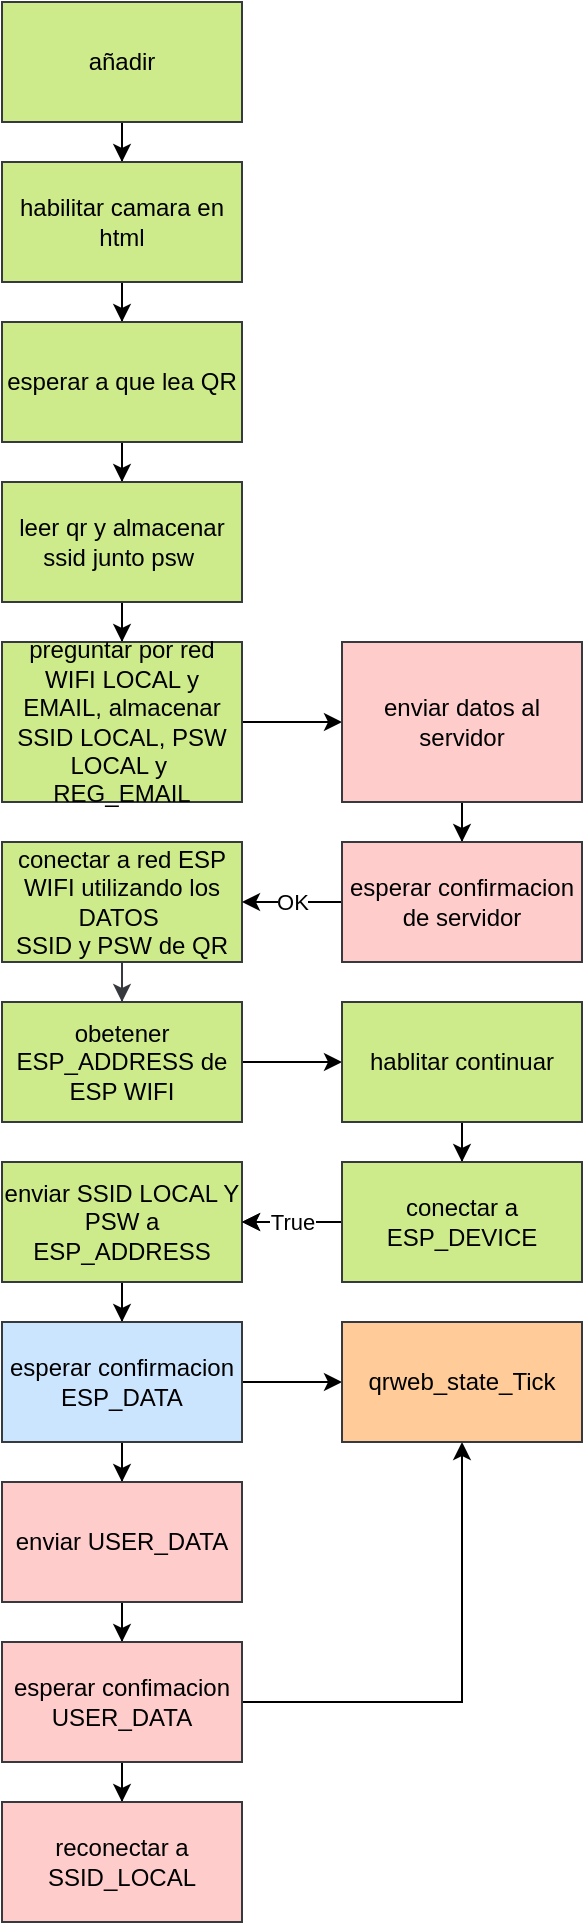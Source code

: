 <mxfile version="14.8.3" type="github">
  <diagram id="zksOzhmgCKHxx3TI2H-X" name="Page-1">
    <mxGraphModel dx="1279" dy="717" grid="1" gridSize="10" guides="1" tooltips="1" connect="1" arrows="1" fold="1" page="1" pageScale="1" pageWidth="850" pageHeight="1100" math="0" shadow="0">
      <root>
        <mxCell id="0" />
        <mxCell id="1" parent="0" />
        <mxCell id="tDVwCrI6mQzgKmQ2pOSk-4" value="" style="edgeStyle=orthogonalEdgeStyle;rounded=0;orthogonalLoop=1;jettySize=auto;html=1;" parent="1" source="tDVwCrI6mQzgKmQ2pOSk-2" target="tDVwCrI6mQzgKmQ2pOSk-3" edge="1">
          <mxGeometry relative="1" as="geometry" />
        </mxCell>
        <mxCell id="tDVwCrI6mQzgKmQ2pOSk-2" value="añadir" style="rounded=0;whiteSpace=wrap;html=1;fillColor=#cdeb8b;strokeColor=#36393d;" parent="1" vertex="1">
          <mxGeometry x="290" y="90" width="120" height="60" as="geometry" />
        </mxCell>
        <mxCell id="tDVwCrI6mQzgKmQ2pOSk-6" value="" style="edgeStyle=orthogonalEdgeStyle;rounded=0;orthogonalLoop=1;jettySize=auto;html=1;" parent="1" source="tDVwCrI6mQzgKmQ2pOSk-3" target="tDVwCrI6mQzgKmQ2pOSk-5" edge="1">
          <mxGeometry relative="1" as="geometry" />
        </mxCell>
        <mxCell id="tDVwCrI6mQzgKmQ2pOSk-3" value="habilitar camara en html" style="rounded=0;whiteSpace=wrap;html=1;fillColor=#cdeb8b;strokeColor=#36393d;" parent="1" vertex="1">
          <mxGeometry x="290" y="170" width="120" height="60" as="geometry" />
        </mxCell>
        <mxCell id="tDVwCrI6mQzgKmQ2pOSk-8" value="" style="edgeStyle=orthogonalEdgeStyle;rounded=0;orthogonalLoop=1;jettySize=auto;html=1;" parent="1" source="tDVwCrI6mQzgKmQ2pOSk-5" target="tDVwCrI6mQzgKmQ2pOSk-7" edge="1">
          <mxGeometry relative="1" as="geometry" />
        </mxCell>
        <mxCell id="tDVwCrI6mQzgKmQ2pOSk-5" value="esperar a que lea QR" style="whiteSpace=wrap;html=1;rounded=0;fillColor=#cdeb8b;strokeColor=#36393d;" parent="1" vertex="1">
          <mxGeometry x="290" y="250" width="120" height="60" as="geometry" />
        </mxCell>
        <mxCell id="tDVwCrI6mQzgKmQ2pOSk-10" value="" style="edgeStyle=orthogonalEdgeStyle;rounded=0;orthogonalLoop=1;jettySize=auto;html=1;" parent="1" source="tDVwCrI6mQzgKmQ2pOSk-7" target="tDVwCrI6mQzgKmQ2pOSk-9" edge="1">
          <mxGeometry relative="1" as="geometry" />
        </mxCell>
        <mxCell id="tDVwCrI6mQzgKmQ2pOSk-7" value="leer qr y almacenar ssid junto psw&amp;nbsp;" style="whiteSpace=wrap;html=1;rounded=0;fillColor=#cdeb8b;strokeColor=#36393d;" parent="1" vertex="1">
          <mxGeometry x="290" y="330" width="120" height="60" as="geometry" />
        </mxCell>
        <mxCell id="8aqmVkVe9-yHizB2PgtA-2" value="" style="edgeStyle=orthogonalEdgeStyle;rounded=0;orthogonalLoop=1;jettySize=auto;html=1;" edge="1" parent="1" source="tDVwCrI6mQzgKmQ2pOSk-9" target="8aqmVkVe9-yHizB2PgtA-1">
          <mxGeometry relative="1" as="geometry" />
        </mxCell>
        <mxCell id="tDVwCrI6mQzgKmQ2pOSk-9" value="preguntar por red WIFI LOCAL y EMAIL, almacenar SSID LOCAL, PSW LOCAL y&amp;nbsp; REG_EMAIL" style="whiteSpace=wrap;html=1;rounded=0;fillColor=#cdeb8b;strokeColor=#36393d;" parent="1" vertex="1">
          <mxGeometry x="290" y="410" width="120" height="80" as="geometry" />
        </mxCell>
        <mxCell id="tDVwCrI6mQzgKmQ2pOSk-14" value="" style="edgeStyle=orthogonalEdgeStyle;rounded=0;orthogonalLoop=1;jettySize=auto;html=1;fillColor=#ffcccc;strokeColor=#36393d;" parent="1" source="tDVwCrI6mQzgKmQ2pOSk-11" target="tDVwCrI6mQzgKmQ2pOSk-13" edge="1">
          <mxGeometry relative="1" as="geometry" />
        </mxCell>
        <mxCell id="tDVwCrI6mQzgKmQ2pOSk-11" value="conectar a red ESP WIFI utilizando los DATOS&amp;nbsp;&lt;br&gt;SSID y PSW de QR" style="whiteSpace=wrap;html=1;rounded=0;fillColor=#cdeb8b;strokeColor=#36393d;" parent="1" vertex="1">
          <mxGeometry x="290" y="510" width="120" height="60" as="geometry" />
        </mxCell>
        <mxCell id="8aqmVkVe9-yHizB2PgtA-23" value="" style="edgeStyle=orthogonalEdgeStyle;rounded=0;orthogonalLoop=1;jettySize=auto;html=1;" edge="1" parent="1" source="tDVwCrI6mQzgKmQ2pOSk-13" target="8aqmVkVe9-yHizB2PgtA-22">
          <mxGeometry relative="1" as="geometry" />
        </mxCell>
        <mxCell id="tDVwCrI6mQzgKmQ2pOSk-13" value="&lt;span&gt;obetener ESP_ADDRESS de ESP WIFI&lt;/span&gt;" style="whiteSpace=wrap;html=1;rounded=0;fillColor=#cdeb8b;strokeColor=#36393d;" parent="1" vertex="1">
          <mxGeometry x="290" y="590" width="120" height="60" as="geometry" />
        </mxCell>
        <mxCell id="8aqmVkVe9-yHizB2PgtA-35" style="edgeStyle=orthogonalEdgeStyle;rounded=0;orthogonalLoop=1;jettySize=auto;html=1;" edge="1" parent="1" source="tDVwCrI6mQzgKmQ2pOSk-19" target="8aqmVkVe9-yHizB2PgtA-10">
          <mxGeometry relative="1" as="geometry" />
        </mxCell>
        <mxCell id="tDVwCrI6mQzgKmQ2pOSk-19" value="enviar SSID LOCAL Y PSW a ESP_ADDRESS" style="whiteSpace=wrap;html=1;rounded=0;fillColor=#cdeb8b;strokeColor=#36393d;" parent="1" vertex="1">
          <mxGeometry x="290" y="670" width="120" height="60" as="geometry" />
        </mxCell>
        <mxCell id="8aqmVkVe9-yHizB2PgtA-9" style="edgeStyle=orthogonalEdgeStyle;rounded=0;orthogonalLoop=1;jettySize=auto;html=1;" edge="1" parent="1" source="8aqmVkVe9-yHizB2PgtA-1" target="8aqmVkVe9-yHizB2PgtA-6">
          <mxGeometry relative="1" as="geometry" />
        </mxCell>
        <mxCell id="8aqmVkVe9-yHizB2PgtA-1" value="enviar datos al servidor" style="whiteSpace=wrap;html=1;rounded=0;fillColor=#ffcccc;strokeColor=#36393d;" vertex="1" parent="1">
          <mxGeometry x="460" y="410" width="120" height="80" as="geometry" />
        </mxCell>
        <mxCell id="8aqmVkVe9-yHizB2PgtA-8" value="OK" style="edgeStyle=orthogonalEdgeStyle;rounded=0;orthogonalLoop=1;jettySize=auto;html=1;" edge="1" parent="1" source="8aqmVkVe9-yHizB2PgtA-6" target="tDVwCrI6mQzgKmQ2pOSk-11">
          <mxGeometry relative="1" as="geometry" />
        </mxCell>
        <mxCell id="8aqmVkVe9-yHizB2PgtA-6" value="esperar confirmacion de servidor" style="whiteSpace=wrap;html=1;rounded=0;fillColor=#ffcccc;strokeColor=#36393d;" vertex="1" parent="1">
          <mxGeometry x="460" y="510" width="120" height="60" as="geometry" />
        </mxCell>
        <mxCell id="8aqmVkVe9-yHizB2PgtA-13" value="" style="edgeStyle=orthogonalEdgeStyle;rounded=0;orthogonalLoop=1;jettySize=auto;html=1;" edge="1" parent="1" source="8aqmVkVe9-yHizB2PgtA-10" target="8aqmVkVe9-yHizB2PgtA-12">
          <mxGeometry relative="1" as="geometry" />
        </mxCell>
        <mxCell id="8aqmVkVe9-yHizB2PgtA-20" value="" style="edgeStyle=orthogonalEdgeStyle;rounded=0;orthogonalLoop=1;jettySize=auto;html=1;" edge="1" parent="1" source="8aqmVkVe9-yHizB2PgtA-10" target="8aqmVkVe9-yHizB2PgtA-19">
          <mxGeometry relative="1" as="geometry" />
        </mxCell>
        <mxCell id="8aqmVkVe9-yHizB2PgtA-10" value="esperar confirmacion ESP_DATA" style="whiteSpace=wrap;html=1;rounded=0;fillColor=#cce5ff;strokeColor=#36393d;" vertex="1" parent="1">
          <mxGeometry x="290" y="750" width="120" height="60" as="geometry" />
        </mxCell>
        <mxCell id="8aqmVkVe9-yHizB2PgtA-16" value="" style="edgeStyle=orthogonalEdgeStyle;rounded=0;orthogonalLoop=1;jettySize=auto;html=1;" edge="1" parent="1" source="8aqmVkVe9-yHizB2PgtA-12" target="8aqmVkVe9-yHizB2PgtA-15">
          <mxGeometry relative="1" as="geometry" />
        </mxCell>
        <mxCell id="8aqmVkVe9-yHizB2PgtA-12" value="enviar USER_DATA" style="whiteSpace=wrap;html=1;rounded=0;fillColor=#ffcccc;strokeColor=#36393d;" vertex="1" parent="1">
          <mxGeometry x="290" y="830" width="120" height="60" as="geometry" />
        </mxCell>
        <mxCell id="8aqmVkVe9-yHizB2PgtA-18" value="" style="edgeStyle=orthogonalEdgeStyle;rounded=0;orthogonalLoop=1;jettySize=auto;html=1;" edge="1" parent="1" source="8aqmVkVe9-yHizB2PgtA-15" target="8aqmVkVe9-yHizB2PgtA-17">
          <mxGeometry relative="1" as="geometry" />
        </mxCell>
        <mxCell id="8aqmVkVe9-yHizB2PgtA-21" style="edgeStyle=orthogonalEdgeStyle;rounded=0;orthogonalLoop=1;jettySize=auto;html=1;" edge="1" parent="1" source="8aqmVkVe9-yHizB2PgtA-15" target="8aqmVkVe9-yHizB2PgtA-19">
          <mxGeometry relative="1" as="geometry" />
        </mxCell>
        <mxCell id="8aqmVkVe9-yHizB2PgtA-15" value="esperar confimacion USER_DATA" style="whiteSpace=wrap;html=1;rounded=0;fillColor=#ffcccc;strokeColor=#36393d;" vertex="1" parent="1">
          <mxGeometry x="290" y="910" width="120" height="60" as="geometry" />
        </mxCell>
        <mxCell id="8aqmVkVe9-yHizB2PgtA-17" value="reconectar a SSID_LOCAL" style="whiteSpace=wrap;html=1;rounded=0;fillColor=#ffcccc;strokeColor=#36393d;" vertex="1" parent="1">
          <mxGeometry x="290" y="990" width="120" height="60" as="geometry" />
        </mxCell>
        <mxCell id="8aqmVkVe9-yHizB2PgtA-19" value="qrweb_state_Tick" style="whiteSpace=wrap;html=1;rounded=0;fillColor=#ffcc99;strokeColor=#36393d;" vertex="1" parent="1">
          <mxGeometry x="460" y="750" width="120" height="60" as="geometry" />
        </mxCell>
        <mxCell id="8aqmVkVe9-yHizB2PgtA-25" value="" style="edgeStyle=orthogonalEdgeStyle;rounded=0;orthogonalLoop=1;jettySize=auto;html=1;" edge="1" parent="1" source="8aqmVkVe9-yHizB2PgtA-22" target="8aqmVkVe9-yHizB2PgtA-24">
          <mxGeometry relative="1" as="geometry" />
        </mxCell>
        <mxCell id="8aqmVkVe9-yHizB2PgtA-22" value="hablitar continuar" style="whiteSpace=wrap;html=1;rounded=0;strokeColor=#36393d;fillColor=#cdeb8b;" vertex="1" parent="1">
          <mxGeometry x="460" y="590" width="120" height="60" as="geometry" />
        </mxCell>
        <mxCell id="8aqmVkVe9-yHizB2PgtA-29" value="" style="edgeStyle=orthogonalEdgeStyle;rounded=0;orthogonalLoop=1;jettySize=auto;html=1;" edge="1" parent="1" source="8aqmVkVe9-yHizB2PgtA-24" target="tDVwCrI6mQzgKmQ2pOSk-19">
          <mxGeometry relative="1" as="geometry" />
        </mxCell>
        <mxCell id="8aqmVkVe9-yHizB2PgtA-31" value="True" style="edgeStyle=orthogonalEdgeStyle;rounded=0;orthogonalLoop=1;jettySize=auto;html=1;" edge="1" parent="1" source="8aqmVkVe9-yHizB2PgtA-24" target="tDVwCrI6mQzgKmQ2pOSk-19">
          <mxGeometry relative="1" as="geometry" />
        </mxCell>
        <mxCell id="8aqmVkVe9-yHizB2PgtA-24" value="conectar a ESP_DEVICE" style="whiteSpace=wrap;html=1;rounded=0;strokeColor=#36393d;fillColor=#cdeb8b;" vertex="1" parent="1">
          <mxGeometry x="460" y="670" width="120" height="60" as="geometry" />
        </mxCell>
      </root>
    </mxGraphModel>
  </diagram>
</mxfile>
